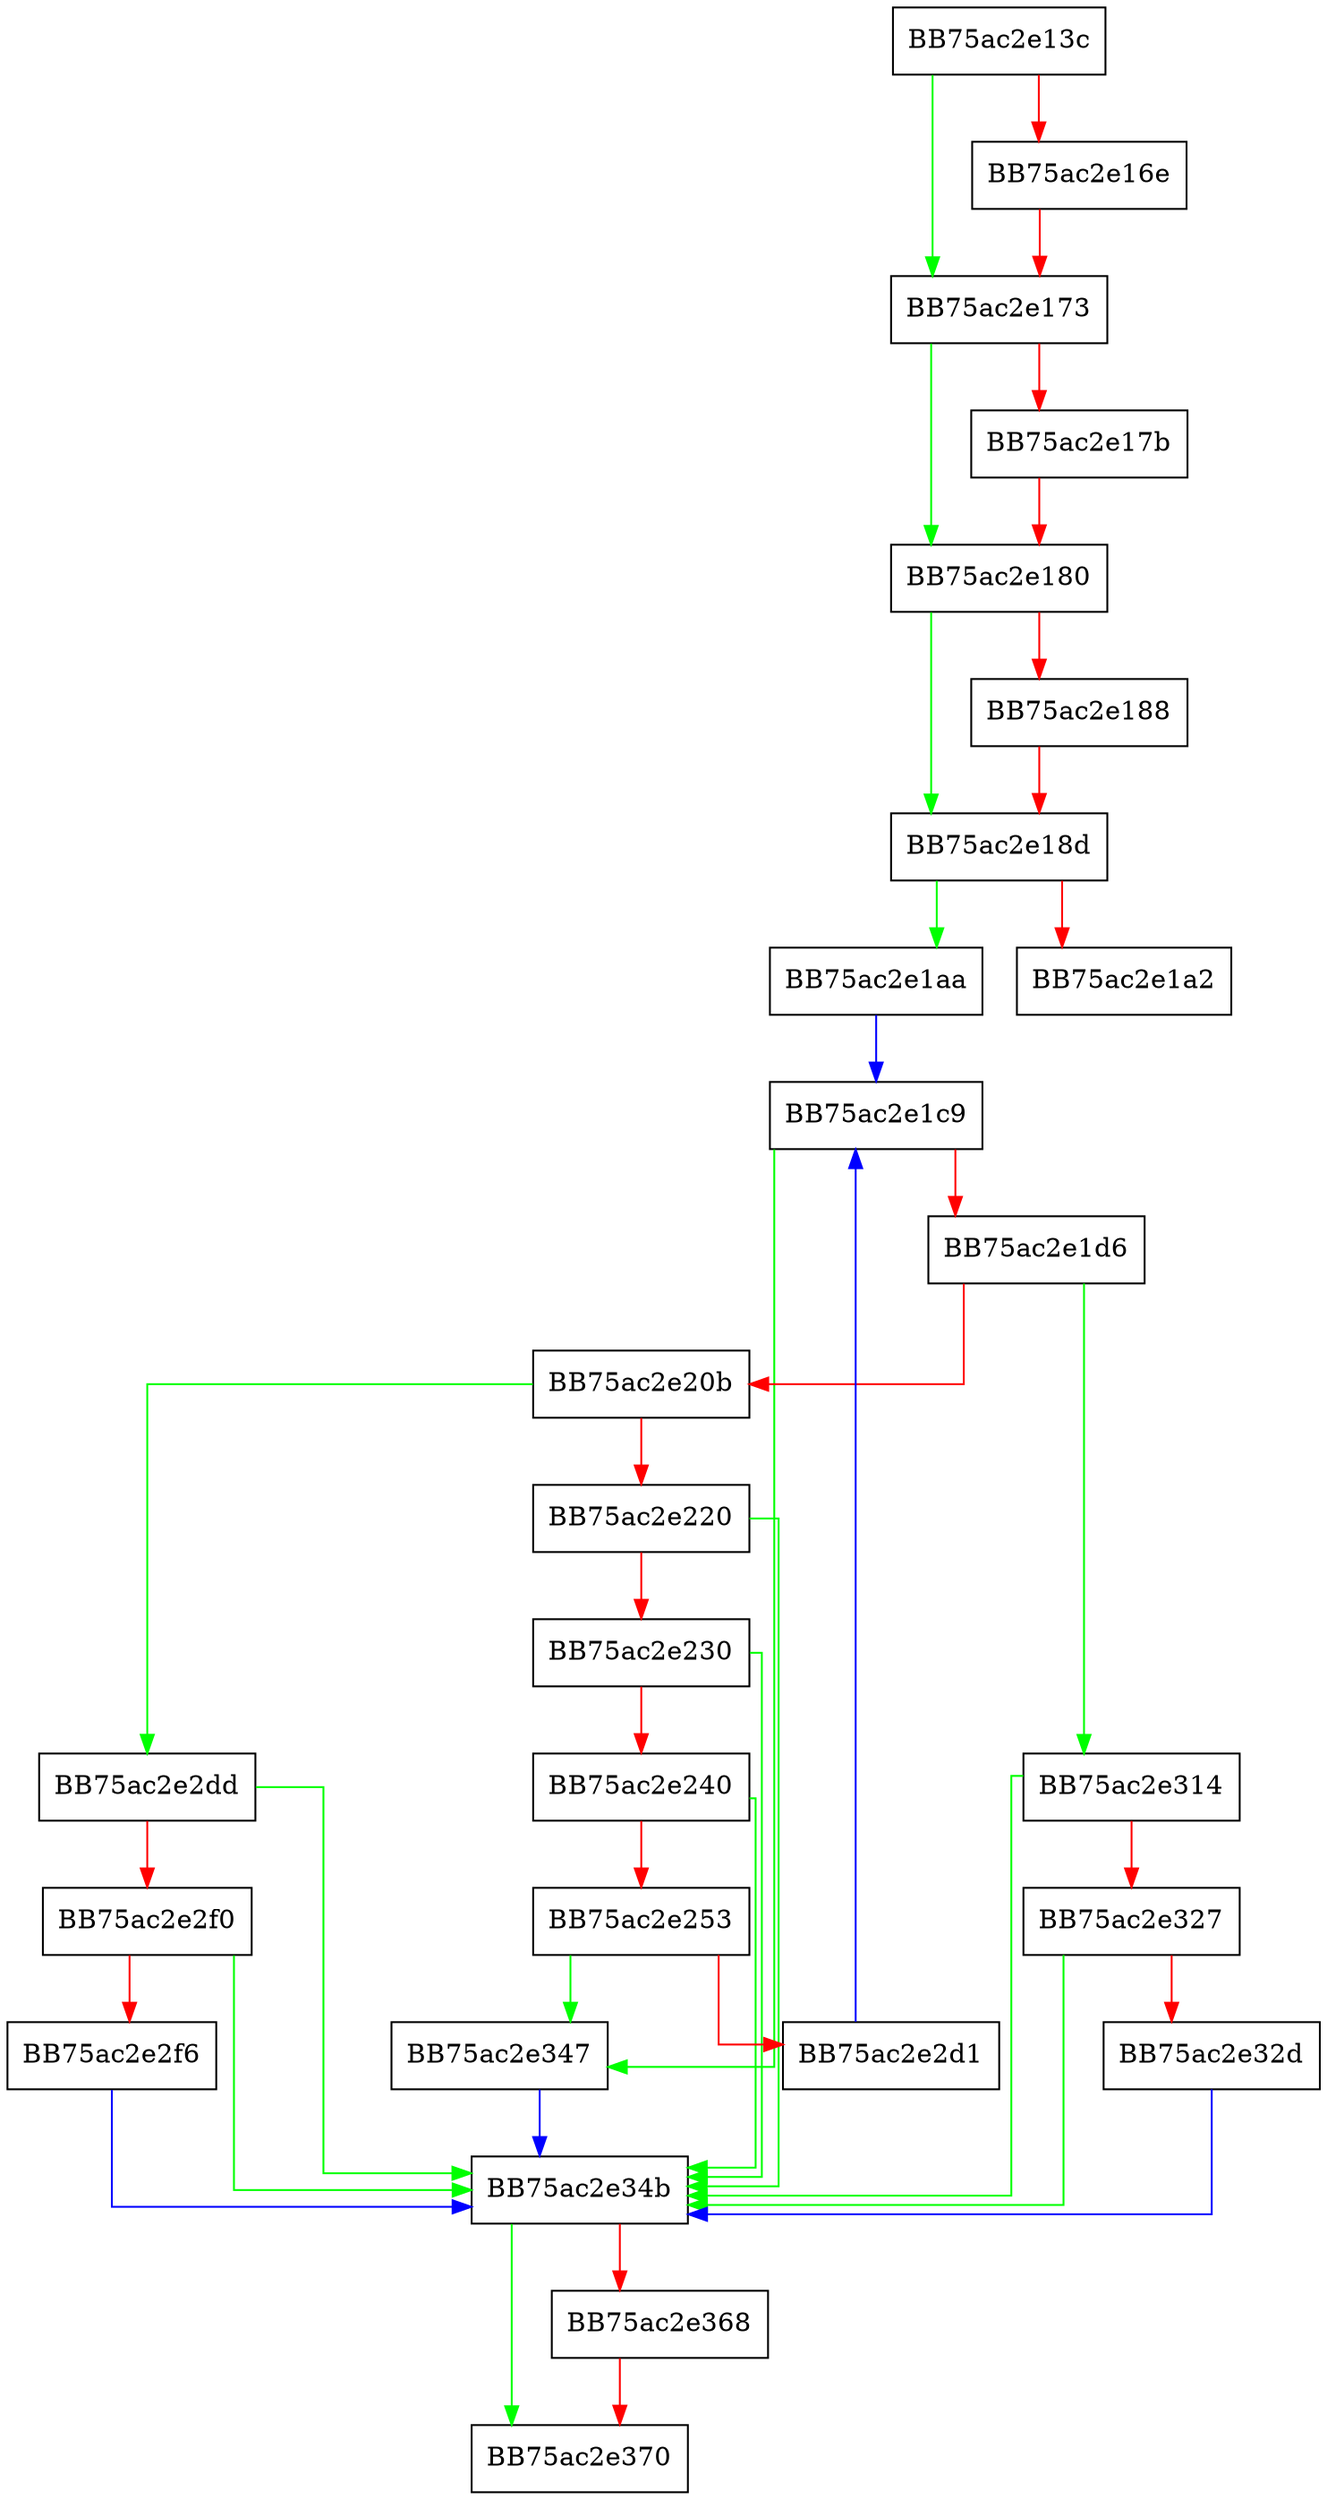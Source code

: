 digraph CreateLogicalPartitionList {
  node [shape="box"];
  graph [splines=ortho];
  BB75ac2e13c -> BB75ac2e173 [color="green"];
  BB75ac2e13c -> BB75ac2e16e [color="red"];
  BB75ac2e16e -> BB75ac2e173 [color="red"];
  BB75ac2e173 -> BB75ac2e180 [color="green"];
  BB75ac2e173 -> BB75ac2e17b [color="red"];
  BB75ac2e17b -> BB75ac2e180 [color="red"];
  BB75ac2e180 -> BB75ac2e18d [color="green"];
  BB75ac2e180 -> BB75ac2e188 [color="red"];
  BB75ac2e188 -> BB75ac2e18d [color="red"];
  BB75ac2e18d -> BB75ac2e1aa [color="green"];
  BB75ac2e18d -> BB75ac2e1a2 [color="red"];
  BB75ac2e1aa -> BB75ac2e1c9 [color="blue"];
  BB75ac2e1c9 -> BB75ac2e347 [color="green"];
  BB75ac2e1c9 -> BB75ac2e1d6 [color="red"];
  BB75ac2e1d6 -> BB75ac2e314 [color="green"];
  BB75ac2e1d6 -> BB75ac2e20b [color="red"];
  BB75ac2e20b -> BB75ac2e2dd [color="green"];
  BB75ac2e20b -> BB75ac2e220 [color="red"];
  BB75ac2e220 -> BB75ac2e34b [color="green"];
  BB75ac2e220 -> BB75ac2e230 [color="red"];
  BB75ac2e230 -> BB75ac2e34b [color="green"];
  BB75ac2e230 -> BB75ac2e240 [color="red"];
  BB75ac2e240 -> BB75ac2e34b [color="green"];
  BB75ac2e240 -> BB75ac2e253 [color="red"];
  BB75ac2e253 -> BB75ac2e347 [color="green"];
  BB75ac2e253 -> BB75ac2e2d1 [color="red"];
  BB75ac2e2d1 -> BB75ac2e1c9 [color="blue"];
  BB75ac2e2dd -> BB75ac2e34b [color="green"];
  BB75ac2e2dd -> BB75ac2e2f0 [color="red"];
  BB75ac2e2f0 -> BB75ac2e34b [color="green"];
  BB75ac2e2f0 -> BB75ac2e2f6 [color="red"];
  BB75ac2e2f6 -> BB75ac2e34b [color="blue"];
  BB75ac2e314 -> BB75ac2e34b [color="green"];
  BB75ac2e314 -> BB75ac2e327 [color="red"];
  BB75ac2e327 -> BB75ac2e34b [color="green"];
  BB75ac2e327 -> BB75ac2e32d [color="red"];
  BB75ac2e32d -> BB75ac2e34b [color="blue"];
  BB75ac2e347 -> BB75ac2e34b [color="blue"];
  BB75ac2e34b -> BB75ac2e370 [color="green"];
  BB75ac2e34b -> BB75ac2e368 [color="red"];
  BB75ac2e368 -> BB75ac2e370 [color="red"];
}